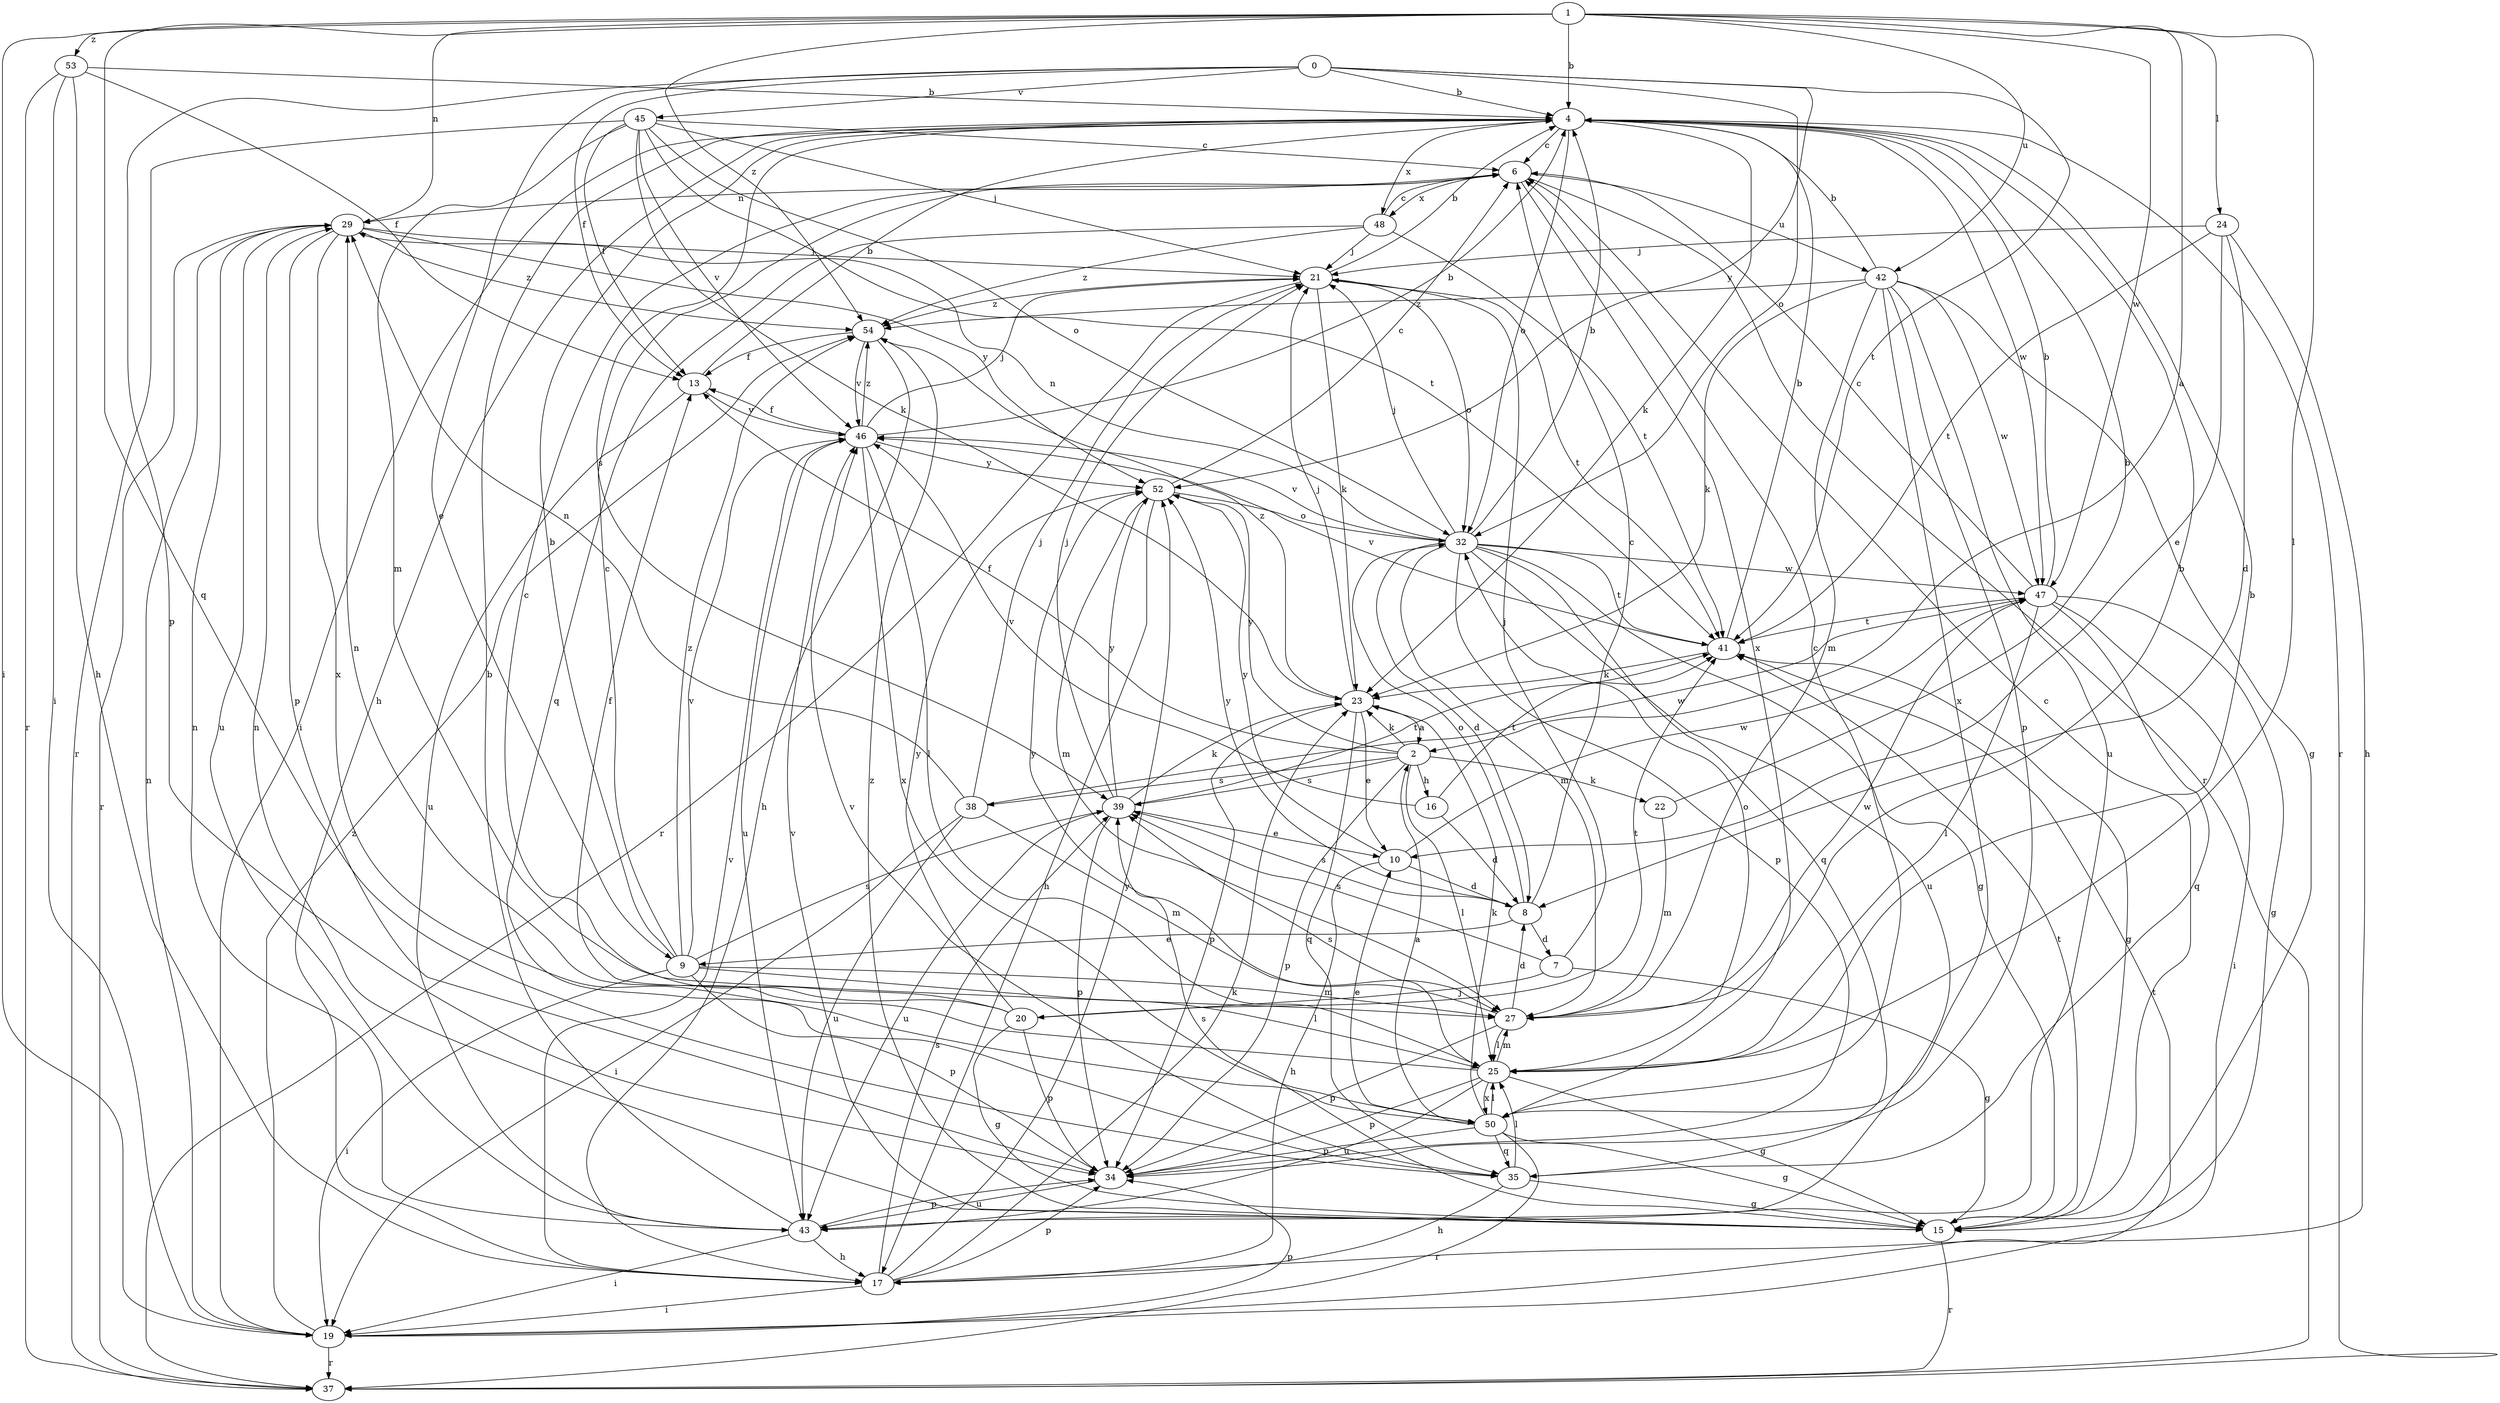 strict digraph  {
0;
1;
2;
4;
6;
7;
8;
9;
10;
13;
15;
16;
17;
19;
20;
21;
22;
23;
24;
25;
27;
29;
32;
34;
35;
37;
38;
39;
41;
42;
43;
45;
46;
47;
48;
50;
52;
53;
54;
0 -> 4  [label=b];
0 -> 9  [label=e];
0 -> 13  [label=f];
0 -> 32  [label=o];
0 -> 34  [label=p];
0 -> 41  [label=t];
0 -> 45  [label=v];
0 -> 52  [label=y];
1 -> 2  [label=a];
1 -> 4  [label=b];
1 -> 19  [label=i];
1 -> 24  [label=l];
1 -> 25  [label=l];
1 -> 29  [label=n];
1 -> 35  [label=q];
1 -> 42  [label=u];
1 -> 47  [label=w];
1 -> 53  [label=z];
1 -> 54  [label=z];
2 -> 13  [label=f];
2 -> 16  [label=h];
2 -> 22  [label=k];
2 -> 23  [label=k];
2 -> 25  [label=l];
2 -> 34  [label=p];
2 -> 38  [label=s];
2 -> 39  [label=s];
2 -> 52  [label=y];
4 -> 6  [label=c];
4 -> 17  [label=h];
4 -> 19  [label=i];
4 -> 23  [label=k];
4 -> 32  [label=o];
4 -> 37  [label=r];
4 -> 39  [label=s];
4 -> 47  [label=w];
4 -> 48  [label=x];
6 -> 29  [label=n];
6 -> 37  [label=r];
6 -> 42  [label=u];
6 -> 48  [label=x];
6 -> 50  [label=x];
7 -> 15  [label=g];
7 -> 20  [label=j];
7 -> 21  [label=j];
7 -> 39  [label=s];
8 -> 6  [label=c];
8 -> 7  [label=d];
8 -> 9  [label=e];
8 -> 32  [label=o];
8 -> 39  [label=s];
8 -> 52  [label=y];
9 -> 4  [label=b];
9 -> 6  [label=c];
9 -> 19  [label=i];
9 -> 25  [label=l];
9 -> 27  [label=m];
9 -> 34  [label=p];
9 -> 39  [label=s];
9 -> 46  [label=v];
9 -> 54  [label=z];
10 -> 8  [label=d];
10 -> 17  [label=h];
10 -> 47  [label=w];
10 -> 52  [label=y];
13 -> 4  [label=b];
13 -> 43  [label=u];
13 -> 46  [label=v];
15 -> 6  [label=c];
15 -> 29  [label=n];
15 -> 37  [label=r];
15 -> 39  [label=s];
15 -> 41  [label=t];
15 -> 46  [label=v];
15 -> 54  [label=z];
16 -> 8  [label=d];
16 -> 41  [label=t];
16 -> 46  [label=v];
17 -> 19  [label=i];
17 -> 23  [label=k];
17 -> 34  [label=p];
17 -> 39  [label=s];
17 -> 46  [label=v];
17 -> 52  [label=y];
19 -> 29  [label=n];
19 -> 34  [label=p];
19 -> 37  [label=r];
19 -> 41  [label=t];
19 -> 54  [label=z];
20 -> 6  [label=c];
20 -> 13  [label=f];
20 -> 15  [label=g];
20 -> 34  [label=p];
20 -> 41  [label=t];
20 -> 52  [label=y];
21 -> 4  [label=b];
21 -> 23  [label=k];
21 -> 32  [label=o];
21 -> 37  [label=r];
21 -> 41  [label=t];
21 -> 54  [label=z];
22 -> 4  [label=b];
22 -> 27  [label=m];
23 -> 2  [label=a];
23 -> 10  [label=e];
23 -> 21  [label=j];
23 -> 34  [label=p];
23 -> 35  [label=q];
23 -> 54  [label=z];
24 -> 8  [label=d];
24 -> 10  [label=e];
24 -> 17  [label=h];
24 -> 21  [label=j];
24 -> 41  [label=t];
25 -> 4  [label=b];
25 -> 15  [label=g];
25 -> 27  [label=m];
25 -> 29  [label=n];
25 -> 32  [label=o];
25 -> 34  [label=p];
25 -> 39  [label=s];
25 -> 43  [label=u];
25 -> 50  [label=x];
27 -> 4  [label=b];
27 -> 8  [label=d];
27 -> 25  [label=l];
27 -> 34  [label=p];
27 -> 47  [label=w];
27 -> 52  [label=y];
29 -> 21  [label=j];
29 -> 34  [label=p];
29 -> 37  [label=r];
29 -> 43  [label=u];
29 -> 50  [label=x];
29 -> 52  [label=y];
29 -> 54  [label=z];
32 -> 4  [label=b];
32 -> 8  [label=d];
32 -> 15  [label=g];
32 -> 21  [label=j];
32 -> 27  [label=m];
32 -> 29  [label=n];
32 -> 34  [label=p];
32 -> 35  [label=q];
32 -> 41  [label=t];
32 -> 43  [label=u];
32 -> 46  [label=v];
32 -> 47  [label=w];
34 -> 43  [label=u];
35 -> 15  [label=g];
35 -> 17  [label=h];
35 -> 25  [label=l];
35 -> 46  [label=v];
38 -> 19  [label=i];
38 -> 21  [label=j];
38 -> 27  [label=m];
38 -> 29  [label=n];
38 -> 43  [label=u];
38 -> 47  [label=w];
39 -> 10  [label=e];
39 -> 21  [label=j];
39 -> 23  [label=k];
39 -> 34  [label=p];
39 -> 41  [label=t];
39 -> 43  [label=u];
39 -> 52  [label=y];
41 -> 4  [label=b];
41 -> 15  [label=g];
41 -> 23  [label=k];
41 -> 46  [label=v];
42 -> 4  [label=b];
42 -> 15  [label=g];
42 -> 23  [label=k];
42 -> 27  [label=m];
42 -> 34  [label=p];
42 -> 43  [label=u];
42 -> 47  [label=w];
42 -> 50  [label=x];
42 -> 54  [label=z];
43 -> 4  [label=b];
43 -> 17  [label=h];
43 -> 19  [label=i];
43 -> 29  [label=n];
43 -> 34  [label=p];
45 -> 6  [label=c];
45 -> 13  [label=f];
45 -> 21  [label=j];
45 -> 23  [label=k];
45 -> 27  [label=m];
45 -> 32  [label=o];
45 -> 37  [label=r];
45 -> 41  [label=t];
45 -> 46  [label=v];
46 -> 4  [label=b];
46 -> 13  [label=f];
46 -> 21  [label=j];
46 -> 25  [label=l];
46 -> 43  [label=u];
46 -> 50  [label=x];
46 -> 52  [label=y];
46 -> 54  [label=z];
47 -> 4  [label=b];
47 -> 6  [label=c];
47 -> 15  [label=g];
47 -> 19  [label=i];
47 -> 25  [label=l];
47 -> 35  [label=q];
47 -> 41  [label=t];
48 -> 6  [label=c];
48 -> 21  [label=j];
48 -> 35  [label=q];
48 -> 41  [label=t];
48 -> 54  [label=z];
50 -> 2  [label=a];
50 -> 6  [label=c];
50 -> 10  [label=e];
50 -> 15  [label=g];
50 -> 23  [label=k];
50 -> 25  [label=l];
50 -> 34  [label=p];
50 -> 35  [label=q];
50 -> 37  [label=r];
52 -> 6  [label=c];
52 -> 17  [label=h];
52 -> 27  [label=m];
52 -> 32  [label=o];
53 -> 4  [label=b];
53 -> 13  [label=f];
53 -> 17  [label=h];
53 -> 19  [label=i];
53 -> 37  [label=r];
54 -> 13  [label=f];
54 -> 17  [label=h];
54 -> 46  [label=v];
}
